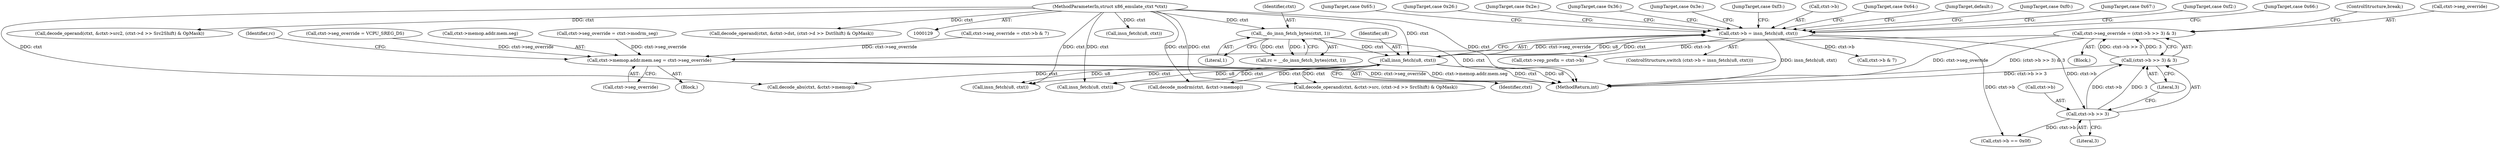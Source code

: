 digraph "0_linux_a430c9166312e1aa3d80bce32374233bdbfeba32@pointer" {
"1000321" [label="(Call,ctxt->seg_override = (ctxt->b >> 3) & 3)"];
"1000325" [label="(Call,(ctxt->b >> 3) & 3)"];
"1000326" [label="(Call,ctxt->b >> 3)"];
"1000273" [label="(Call,ctxt->b = insn_fetch(u8, ctxt))"];
"1000277" [label="(Call,insn_fetch(u8, ctxt))"];
"1000221" [label="(Call,__do_insn_fetch_bytes(ctxt, 1))"];
"1000130" [label="(MethodParameterIn,struct x86_emulate_ctxt *ctxt)"];
"1000924" [label="(Call,ctxt->memop.addr.mem.seg = ctxt->seg_override)"];
"1000327" [label="(Call,ctxt->b)"];
"1000369" [label="(JumpTarget,case 0xf2:)"];
"1000281" [label="(JumpTarget,case 0x66:)"];
"1000334" [label="(JumpTarget,case 0x65:)"];
"1000939" [label="(Call,decode_operand(ctxt, &ctxt->src, (ctxt->d >> SrcShift) & OpMask))"];
"1000321" [label="(Call,ctxt->seg_override = (ctxt->b >> 3) & 3)"];
"1000925" [label="(Call,ctxt->memop.addr.mem.seg)"];
"1000272" [label="(ControlStructure,switch (ctxt->b = insn_fetch(u8, ctxt)))"];
"1000314" [label="(JumpTarget,case 0x26:)"];
"1000330" [label="(Literal,3)"];
"1000315" [label="(JumpTarget,case 0x2e:)"];
"1000889" [label="(Call,ctxt->seg_override = ctxt->modrm_seg)"];
"1000316" [label="(JumpTarget,case 0x36:)"];
"1000273" [label="(Call,ctxt->b = insn_fetch(u8, ctxt))"];
"1000325" [label="(Call,(ctxt->b >> 3) & 3)"];
"1000332" [label="(ControlStructure,break;)"];
"1000447" [label="(Call,insn_fetch(u8, ctxt))"];
"1000223" [label="(Literal,1)"];
"1000317" [label="(JumpTarget,case 0x3e:)"];
"1000421" [label="(Call,insn_fetch(u8, ctxt))"];
"1000219" [label="(Call,rc = __do_insn_fetch_bytes(ctxt, 1))"];
"1000959" [label="(Call,decode_operand(ctxt, &ctxt->src2, (ctxt->d >> Src2Shift) & OpMask))"];
"1000370" [label="(JumpTarget,case 0xf3:)"];
"1000331" [label="(Literal,3)"];
"1000406" [label="(Call,ctxt->b == 0x0f)"];
"1000280" [label="(Block,)"];
"1000222" [label="(Identifier,ctxt)"];
"1001017" [label="(MethodReturn,int)"];
"1000133" [label="(Block,)"];
"1000934" [label="(Call,ctxt->seg_override)"];
"1000274" [label="(Call,ctxt->b)"];
"1000221" [label="(Call,__do_insn_fetch_bytes(ctxt, 1))"];
"1000342" [label="(Call,ctxt->b & 7)"];
"1000371" [label="(Call,ctxt->rep_prefix = ctxt->b)"];
"1000326" [label="(Call,ctxt->b >> 3)"];
"1000905" [label="(Call,decode_abs(ctxt, &ctxt->memop))"];
"1000333" [label="(JumpTarget,case 0x64:)"];
"1000924" [label="(Call,ctxt->memop.addr.mem.seg = ctxt->seg_override)"];
"1000322" [label="(Call,ctxt->seg_override)"];
"1000474" [label="(Call,insn_fetch(u8, ctxt))"];
"1000278" [label="(Identifier,u8)"];
"1000277" [label="(Call,insn_fetch(u8, ctxt))"];
"1000279" [label="(Identifier,ctxt)"];
"1000130" [label="(MethodParameterIn,struct x86_emulate_ctxt *ctxt)"];
"1000876" [label="(Call,decode_modrm(ctxt, &ctxt->memop))"];
"1000338" [label="(Call,ctxt->seg_override = ctxt->b & 7)"];
"1000979" [label="(Call,decode_operand(ctxt, &ctxt->dst, (ctxt->d >> DstShift) & OpMask))"];
"1000938" [label="(Identifier,rc)"];
"1000919" [label="(Call,ctxt->seg_override = VCPU_SREG_DS)"];
"1000379" [label="(JumpTarget,default:)"];
"1000362" [label="(JumpTarget,case 0xf0:)"];
"1000293" [label="(JumpTarget,case 0x67:)"];
"1000321" -> "1000280"  [label="AST: "];
"1000321" -> "1000325"  [label="CFG: "];
"1000322" -> "1000321"  [label="AST: "];
"1000325" -> "1000321"  [label="AST: "];
"1000332" -> "1000321"  [label="CFG: "];
"1000321" -> "1001017"  [label="DDG: ctxt->seg_override"];
"1000321" -> "1001017"  [label="DDG: (ctxt->b >> 3) & 3"];
"1000325" -> "1000321"  [label="DDG: ctxt->b >> 3"];
"1000325" -> "1000321"  [label="DDG: 3"];
"1000321" -> "1000924"  [label="DDG: ctxt->seg_override"];
"1000325" -> "1000331"  [label="CFG: "];
"1000326" -> "1000325"  [label="AST: "];
"1000331" -> "1000325"  [label="AST: "];
"1000325" -> "1001017"  [label="DDG: ctxt->b >> 3"];
"1000326" -> "1000325"  [label="DDG: ctxt->b"];
"1000326" -> "1000325"  [label="DDG: 3"];
"1000326" -> "1000330"  [label="CFG: "];
"1000327" -> "1000326"  [label="AST: "];
"1000330" -> "1000326"  [label="AST: "];
"1000331" -> "1000326"  [label="CFG: "];
"1000273" -> "1000326"  [label="DDG: ctxt->b"];
"1000326" -> "1000406"  [label="DDG: ctxt->b"];
"1000273" -> "1000272"  [label="AST: "];
"1000273" -> "1000277"  [label="CFG: "];
"1000274" -> "1000273"  [label="AST: "];
"1000277" -> "1000273"  [label="AST: "];
"1000281" -> "1000273"  [label="CFG: "];
"1000293" -> "1000273"  [label="CFG: "];
"1000314" -> "1000273"  [label="CFG: "];
"1000315" -> "1000273"  [label="CFG: "];
"1000316" -> "1000273"  [label="CFG: "];
"1000317" -> "1000273"  [label="CFG: "];
"1000333" -> "1000273"  [label="CFG: "];
"1000334" -> "1000273"  [label="CFG: "];
"1000362" -> "1000273"  [label="CFG: "];
"1000369" -> "1000273"  [label="CFG: "];
"1000370" -> "1000273"  [label="CFG: "];
"1000379" -> "1000273"  [label="CFG: "];
"1000273" -> "1001017"  [label="DDG: insn_fetch(u8, ctxt)"];
"1000277" -> "1000273"  [label="DDG: u8"];
"1000277" -> "1000273"  [label="DDG: ctxt"];
"1000273" -> "1000342"  [label="DDG: ctxt->b"];
"1000273" -> "1000371"  [label="DDG: ctxt->b"];
"1000273" -> "1000406"  [label="DDG: ctxt->b"];
"1000277" -> "1000279"  [label="CFG: "];
"1000278" -> "1000277"  [label="AST: "];
"1000279" -> "1000277"  [label="AST: "];
"1000277" -> "1001017"  [label="DDG: u8"];
"1000277" -> "1001017"  [label="DDG: ctxt"];
"1000221" -> "1000277"  [label="DDG: ctxt"];
"1000130" -> "1000277"  [label="DDG: ctxt"];
"1000277" -> "1000421"  [label="DDG: u8"];
"1000277" -> "1000421"  [label="DDG: ctxt"];
"1000277" -> "1000474"  [label="DDG: u8"];
"1000277" -> "1000474"  [label="DDG: ctxt"];
"1000277" -> "1000876"  [label="DDG: ctxt"];
"1000277" -> "1000905"  [label="DDG: ctxt"];
"1000277" -> "1000939"  [label="DDG: ctxt"];
"1000221" -> "1000219"  [label="AST: "];
"1000221" -> "1000223"  [label="CFG: "];
"1000222" -> "1000221"  [label="AST: "];
"1000223" -> "1000221"  [label="AST: "];
"1000219" -> "1000221"  [label="CFG: "];
"1000221" -> "1001017"  [label="DDG: ctxt"];
"1000221" -> "1000219"  [label="DDG: ctxt"];
"1000221" -> "1000219"  [label="DDG: 1"];
"1000130" -> "1000221"  [label="DDG: ctxt"];
"1000130" -> "1000129"  [label="AST: "];
"1000130" -> "1001017"  [label="DDG: ctxt"];
"1000130" -> "1000421"  [label="DDG: ctxt"];
"1000130" -> "1000447"  [label="DDG: ctxt"];
"1000130" -> "1000474"  [label="DDG: ctxt"];
"1000130" -> "1000876"  [label="DDG: ctxt"];
"1000130" -> "1000905"  [label="DDG: ctxt"];
"1000130" -> "1000939"  [label="DDG: ctxt"];
"1000130" -> "1000959"  [label="DDG: ctxt"];
"1000130" -> "1000979"  [label="DDG: ctxt"];
"1000924" -> "1000133"  [label="AST: "];
"1000924" -> "1000934"  [label="CFG: "];
"1000925" -> "1000924"  [label="AST: "];
"1000934" -> "1000924"  [label="AST: "];
"1000938" -> "1000924"  [label="CFG: "];
"1000924" -> "1001017"  [label="DDG: ctxt->seg_override"];
"1000924" -> "1001017"  [label="DDG: ctxt->memop.addr.mem.seg"];
"1000919" -> "1000924"  [label="DDG: ctxt->seg_override"];
"1000338" -> "1000924"  [label="DDG: ctxt->seg_override"];
"1000889" -> "1000924"  [label="DDG: ctxt->seg_override"];
}
